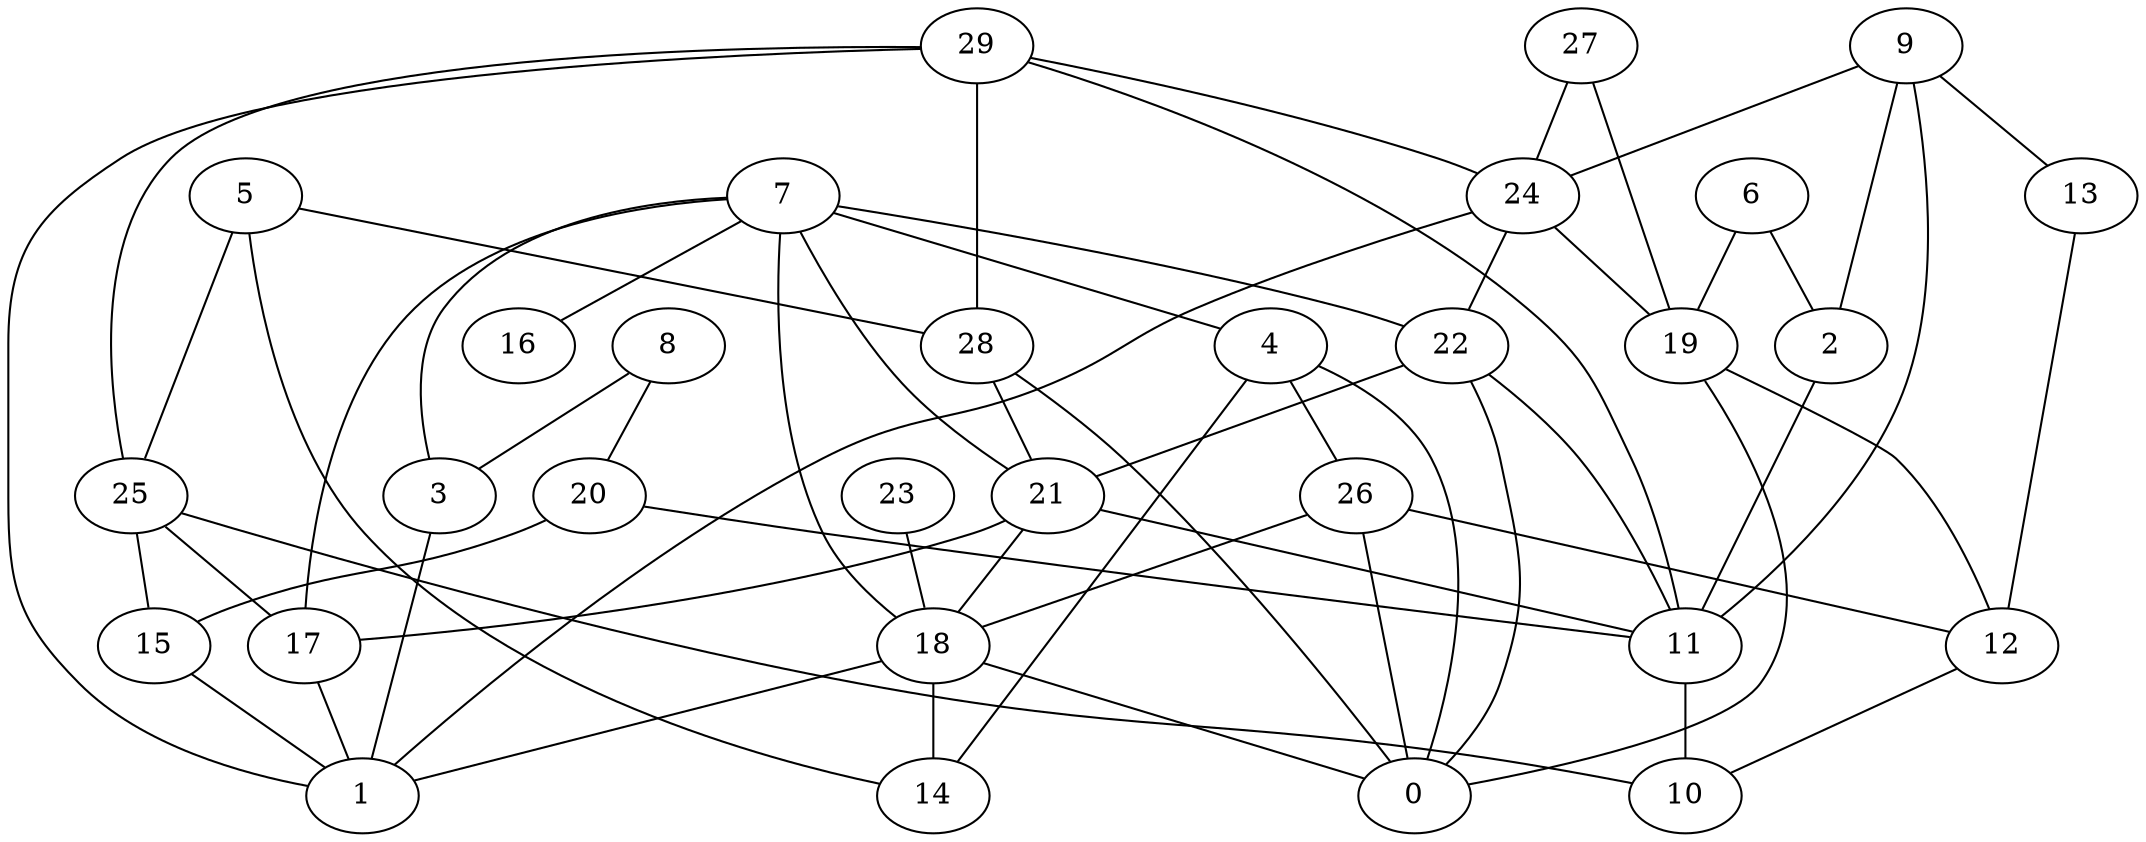 digraph GG_graph {

subgraph G_graph {
edge [color = black]
"8" -> "3" [dir = none]
"26" -> "12" [dir = none]
"26" -> "0" [dir = none]
"22" -> "21" [dir = none]
"9" -> "13" [dir = none]
"9" -> "11" [dir = none]
"9" -> "24" [dir = none]
"29" -> "25" [dir = none]
"29" -> "1" [dir = none]
"27" -> "19" [dir = none]
"18" -> "14" [dir = none]
"18" -> "1" [dir = none]
"11" -> "10" [dir = none]
"24" -> "22" [dir = none]
"24" -> "1" [dir = none]
"24" -> "19" [dir = none]
"19" -> "0" [dir = none]
"20" -> "11" [dir = none]
"5" -> "25" [dir = none]
"7" -> "4" [dir = none]
"7" -> "16" [dir = none]
"7" -> "21" [dir = none]
"17" -> "1" [dir = none]
"28" -> "0" [dir = none]
"6" -> "2" [dir = none]
"6" -> "19" [dir = none]
"3" -> "1" [dir = none]
"23" -> "18" [dir = none]
"25" -> "15" [dir = none]
"25" -> "10" [dir = none]
"22" -> "11" [dir = none]
"7" -> "22" [dir = none]
"15" -> "1" [dir = none]
"7" -> "3" [dir = none]
"8" -> "20" [dir = none]
"26" -> "18" [dir = none]
"22" -> "0" [dir = none]
"20" -> "15" [dir = none]
"5" -> "14" [dir = none]
"29" -> "28" [dir = none]
"4" -> "26" [dir = none]
"29" -> "11" [dir = none]
"2" -> "11" [dir = none]
"29" -> "24" [dir = none]
"21" -> "18" [dir = none]
"7" -> "17" [dir = none]
"4" -> "0" [dir = none]
"25" -> "17" [dir = none]
"7" -> "18" [dir = none]
"21" -> "11" [dir = none]
"28" -> "21" [dir = none]
"18" -> "0" [dir = none]
"13" -> "12" [dir = none]
"19" -> "12" [dir = none]
"27" -> "24" [dir = none]
"4" -> "14" [dir = none]
"9" -> "2" [dir = none]
"12" -> "10" [dir = none]
"21" -> "17" [dir = none]
"5" -> "28" [dir = none]
}

}
